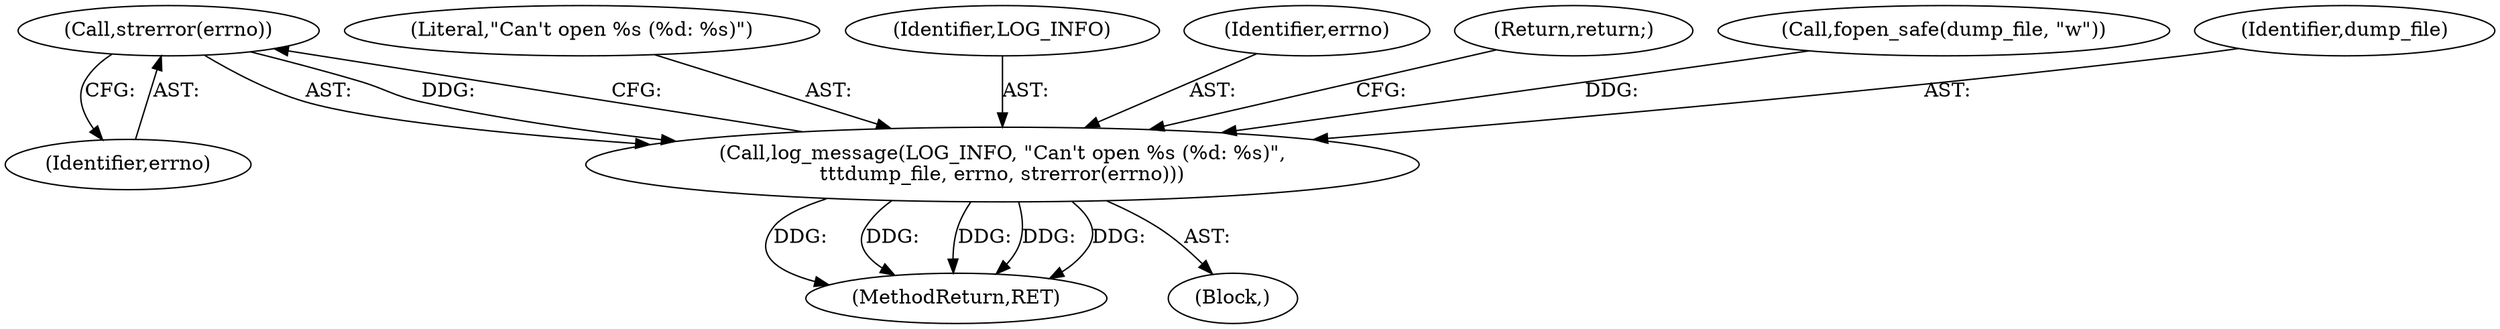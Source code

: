 digraph "0_keepalived_04f2d32871bb3b11d7dc024039952f2fe2750306_5@API" {
"1000118" [label="(Call,strerror(errno))"];
"1000113" [label="(Call,log_message(LOG_INFO, \"Can't open %s (%d: %s)\",\n\t\t\tdump_file, errno, strerror(errno)))"];
"1000115" [label="(Literal,\"Can't open %s (%d: %s)\")"];
"1000114" [label="(Identifier,LOG_INFO)"];
"1000117" [label="(Identifier,errno)"];
"1000125" [label="(MethodReturn,RET)"];
"1000112" [label="(Block,)"];
"1000113" [label="(Call,log_message(LOG_INFO, \"Can't open %s (%d: %s)\",\n\t\t\tdump_file, errno, strerror(errno)))"];
"1000120" [label="(Return,return;)"];
"1000106" [label="(Call,fopen_safe(dump_file, \"w\"))"];
"1000119" [label="(Identifier,errno)"];
"1000118" [label="(Call,strerror(errno))"];
"1000116" [label="(Identifier,dump_file)"];
"1000118" -> "1000113"  [label="AST: "];
"1000118" -> "1000119"  [label="CFG: "];
"1000119" -> "1000118"  [label="AST: "];
"1000113" -> "1000118"  [label="CFG: "];
"1000118" -> "1000113"  [label="DDG: "];
"1000113" -> "1000112"  [label="AST: "];
"1000114" -> "1000113"  [label="AST: "];
"1000115" -> "1000113"  [label="AST: "];
"1000116" -> "1000113"  [label="AST: "];
"1000117" -> "1000113"  [label="AST: "];
"1000120" -> "1000113"  [label="CFG: "];
"1000113" -> "1000125"  [label="DDG: "];
"1000113" -> "1000125"  [label="DDG: "];
"1000113" -> "1000125"  [label="DDG: "];
"1000113" -> "1000125"  [label="DDG: "];
"1000113" -> "1000125"  [label="DDG: "];
"1000106" -> "1000113"  [label="DDG: "];
}
